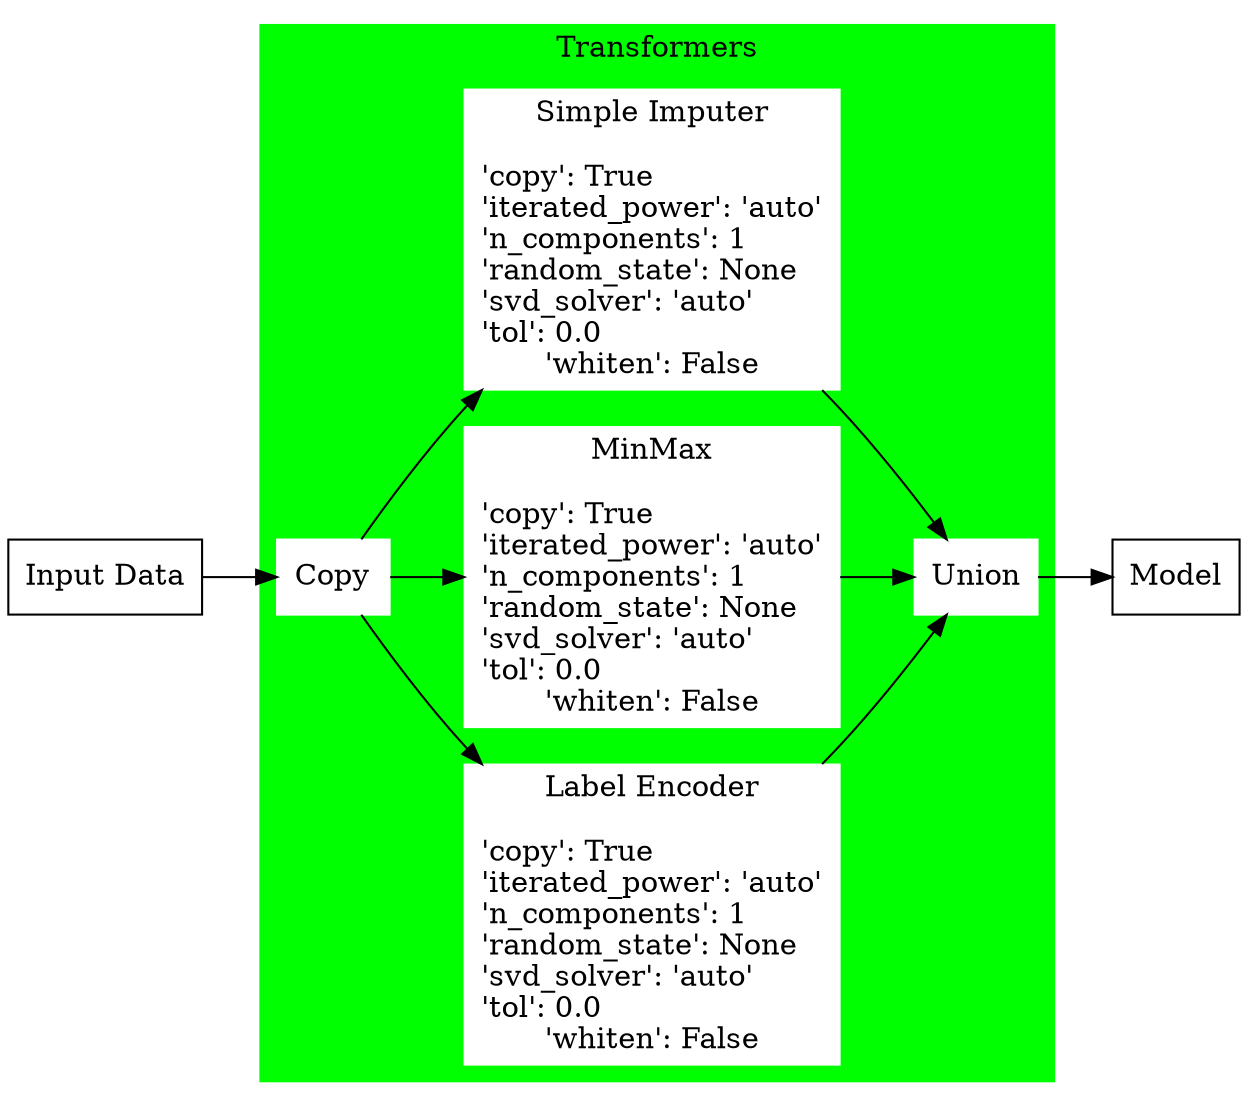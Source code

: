 digraph G {
	graph [rankdir=LR]
	subgraph cluster_0 {
		node [color=white style=filled]
		URL="https://stackoverflow.com" color=green style=filled
		streamin [label=Copy shape=box]
		streamout [label=Union shape=box]
		a0 [label="Label Encoder

'copy': True\l'iterated_power': 'auto'\l'n_components': 1\l'random_state': None\l'svd_solver': 'auto'\l'tol': 0.0\l'whiten': False" shape=box]
		a1 [label="MinMax Scaler

'copy': True\l'iterated_power': 'auto'\l'n_components': 1\l'random_state': None\l'svd_solver': 'auto'\l'tol': 0.0\l'whiten': False" shape=box]
		a1 [label="MinMax

'copy': True\l'iterated_power': 'auto'\l'n_components': 1\l'random_state': None\l'svd_solver': 'auto'\l'tol': 0.0\l'whiten': False" shape=box]
		a2 [label="Simple Imputer

'copy': True\l'iterated_power': 'auto'\l'n_components': 1\l'random_state': None\l'svd_solver': 'auto'\l'tol': 0.0\l'whiten': False" shape=box]
		streamin -> a0
		streamin -> a1
		streamin -> a2
		a0 -> streamout
		a1 -> streamout
		a2 -> streamout
		URL="https://stackoverflow.com" label=Transformers
	}
	input -> streamin
	streamout -> end
	input [label="Input Data" shape=box]
	end [label=Model shape=box]
}
